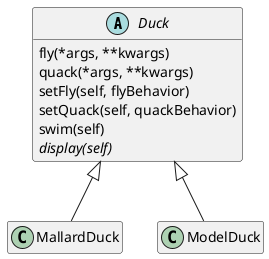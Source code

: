 @startuml

hide empty members

abstract class Duck{
    fly(*args, **kwargs)
    quack(*args, **kwargs)
    setFly(self, flyBehavior)
    setQuack(self, quackBehavior)
    swim(self)
    {abstract} display(self)
}

Duck <|-- MallardDuck
Duck <|-- ModelDuck

@enduml